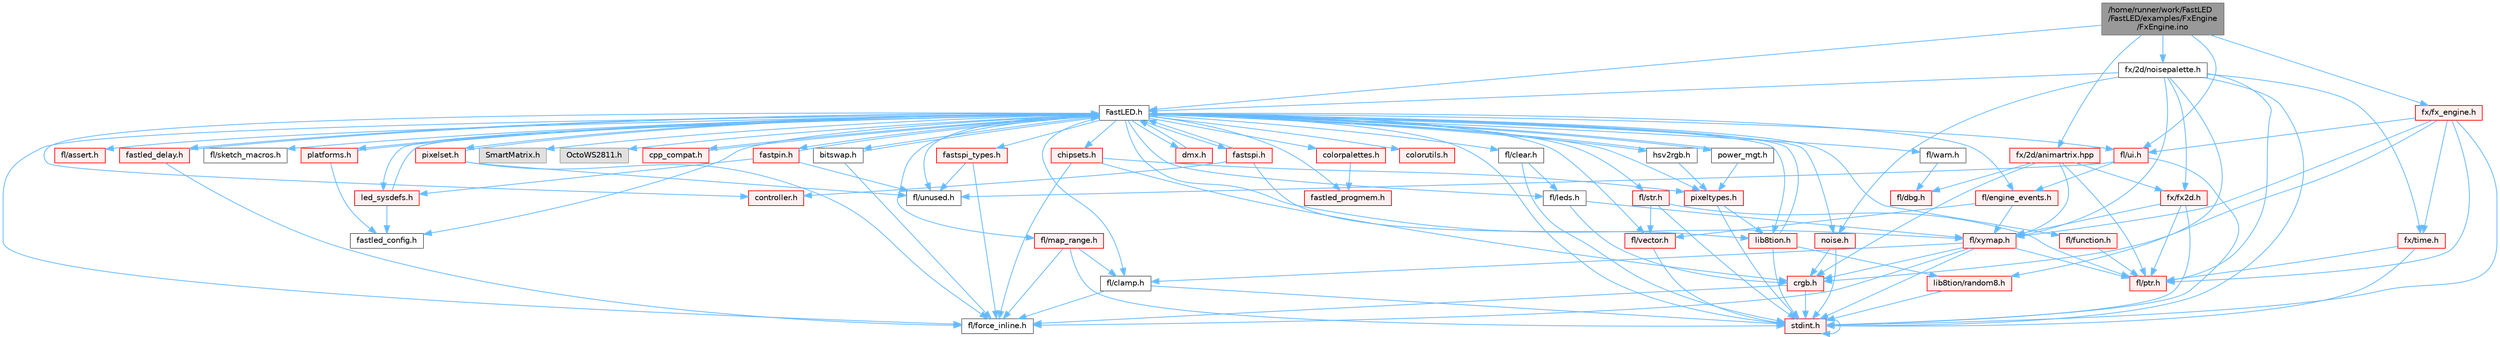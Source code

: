 digraph "/home/runner/work/FastLED/FastLED/examples/FxEngine/FxEngine.ino"
{
 // INTERACTIVE_SVG=YES
 // LATEX_PDF_SIZE
  bgcolor="transparent";
  edge [fontname=Helvetica,fontsize=10,labelfontname=Helvetica,labelfontsize=10];
  node [fontname=Helvetica,fontsize=10,shape=box,height=0.2,width=0.4];
  Node1 [id="Node000001",label="/home/runner/work/FastLED\l/FastLED/examples/FxEngine\l/FxEngine.ino",height=0.2,width=0.4,color="gray40", fillcolor="grey60", style="filled", fontcolor="black",tooltip="Demonstrates how to use the FxEngine to switch between different effects on a 2D LED matrix."];
  Node1 -> Node2 [id="edge1_Node000001_Node000002",color="steelblue1",style="solid",tooltip=" "];
  Node2 [id="Node000002",label="FastLED.h",height=0.2,width=0.4,color="grey40", fillcolor="white", style="filled",URL="$db/d97/_fast_l_e_d_8h.html",tooltip="central include file for FastLED, defines the CFastLED class/object"];
  Node2 -> Node3 [id="edge2_Node000002_Node000003",color="steelblue1",style="solid",tooltip=" "];
  Node3 [id="Node000003",label="stdint.h",height=0.2,width=0.4,color="red", fillcolor="#FFF0F0", style="filled",URL="$df/dd8/stdint_8h.html",tooltip=" "];
  Node3 -> Node3 [id="edge3_Node000003_Node000003",color="steelblue1",style="solid",tooltip=" "];
  Node2 -> Node5 [id="edge4_Node000002_Node000005",color="steelblue1",style="solid",tooltip=" "];
  Node5 [id="Node000005",label="SmartMatrix.h",height=0.2,width=0.4,color="grey60", fillcolor="#E0E0E0", style="filled",tooltip=" "];
  Node2 -> Node6 [id="edge5_Node000002_Node000006",color="steelblue1",style="solid",tooltip=" "];
  Node6 [id="Node000006",label="OctoWS2811.h",height=0.2,width=0.4,color="grey60", fillcolor="#E0E0E0", style="filled",tooltip=" "];
  Node2 -> Node7 [id="edge6_Node000002_Node000007",color="steelblue1",style="solid",tooltip=" "];
  Node7 [id="Node000007",label="fl/force_inline.h",height=0.2,width=0.4,color="grey40", fillcolor="white", style="filled",URL="$d4/d64/force__inline_8h.html",tooltip=" "];
  Node2 -> Node8 [id="edge7_Node000002_Node000008",color="steelblue1",style="solid",tooltip=" "];
  Node8 [id="Node000008",label="cpp_compat.h",height=0.2,width=0.4,color="red", fillcolor="#FFF0F0", style="filled",URL="$d9/d13/cpp__compat_8h.html",tooltip="Compatibility functions based on C++ version."];
  Node8 -> Node2 [id="edge8_Node000008_Node000002",color="steelblue1",style="solid",tooltip=" "];
  Node2 -> Node10 [id="edge9_Node000002_Node000010",color="steelblue1",style="solid",tooltip=" "];
  Node10 [id="Node000010",label="fastled_config.h",height=0.2,width=0.4,color="grey40", fillcolor="white", style="filled",URL="$d5/d11/fastled__config_8h.html",tooltip="Contains definitions that can be used to configure FastLED at compile time."];
  Node2 -> Node11 [id="edge10_Node000002_Node000011",color="steelblue1",style="solid",tooltip=" "];
  Node11 [id="Node000011",label="led_sysdefs.h",height=0.2,width=0.4,color="red", fillcolor="#FFF0F0", style="filled",URL="$d9/d3e/led__sysdefs_8h.html",tooltip="Determines which platform system definitions to include."];
  Node11 -> Node2 [id="edge11_Node000011_Node000002",color="steelblue1",style="solid",tooltip=" "];
  Node11 -> Node10 [id="edge12_Node000011_Node000010",color="steelblue1",style="solid",tooltip=" "];
  Node2 -> Node13 [id="edge13_Node000002_Node000013",color="steelblue1",style="solid",tooltip=" "];
  Node13 [id="Node000013",label="fastled_delay.h",height=0.2,width=0.4,color="red", fillcolor="#FFF0F0", style="filled",URL="$d0/da8/fastled__delay_8h.html",tooltip="Utility functions and classes for managing delay cycles."];
  Node13 -> Node2 [id="edge14_Node000013_Node000002",color="steelblue1",style="solid",tooltip=" "];
  Node13 -> Node7 [id="edge15_Node000013_Node000007",color="steelblue1",style="solid",tooltip=" "];
  Node2 -> Node15 [id="edge16_Node000002_Node000015",color="steelblue1",style="solid",tooltip=" "];
  Node15 [id="Node000015",label="bitswap.h",height=0.2,width=0.4,color="grey40", fillcolor="white", style="filled",URL="$de/ded/bitswap_8h.html",tooltip="Functions for doing a rotation of bits/bytes used by parallel output."];
  Node15 -> Node2 [id="edge17_Node000015_Node000002",color="steelblue1",style="solid",tooltip=" "];
  Node15 -> Node7 [id="edge18_Node000015_Node000007",color="steelblue1",style="solid",tooltip=" "];
  Node2 -> Node16 [id="edge19_Node000002_Node000016",color="steelblue1",style="solid",tooltip=" "];
  Node16 [id="Node000016",label="controller.h",height=0.2,width=0.4,color="red", fillcolor="#FFF0F0", style="filled",URL="$d2/dd9/controller_8h.html",tooltip="deprecated: base definitions used by led controllers for writing out led data"];
  Node2 -> Node70 [id="edge20_Node000002_Node000070",color="steelblue1",style="solid",tooltip=" "];
  Node70 [id="Node000070",label="fastpin.h",height=0.2,width=0.4,color="red", fillcolor="#FFF0F0", style="filled",URL="$db/d65/fastpin_8h.html",tooltip="Class base definitions for defining fast pin access."];
  Node70 -> Node2 [id="edge21_Node000070_Node000002",color="steelblue1",style="solid",tooltip=" "];
  Node70 -> Node11 [id="edge22_Node000070_Node000011",color="steelblue1",style="solid",tooltip=" "];
  Node70 -> Node37 [id="edge23_Node000070_Node000037",color="steelblue1",style="solid",tooltip=" "];
  Node37 [id="Node000037",label="fl/unused.h",height=0.2,width=0.4,color="grey40", fillcolor="white", style="filled",URL="$d8/d4b/unused_8h.html",tooltip=" "];
  Node2 -> Node71 [id="edge24_Node000002_Node000071",color="steelblue1",style="solid",tooltip=" "];
  Node71 [id="Node000071",label="fastspi_types.h",height=0.2,width=0.4,color="red", fillcolor="#FFF0F0", style="filled",URL="$d2/ddb/fastspi__types_8h.html",tooltip="Data types and constants used by SPI interfaces."];
  Node71 -> Node7 [id="edge25_Node000071_Node000007",color="steelblue1",style="solid",tooltip=" "];
  Node71 -> Node37 [id="edge26_Node000071_Node000037",color="steelblue1",style="solid",tooltip=" "];
  Node2 -> Node72 [id="edge27_Node000002_Node000072",color="steelblue1",style="solid",tooltip=" "];
  Node72 [id="Node000072",label="dmx.h",height=0.2,width=0.4,color="red", fillcolor="#FFF0F0", style="filled",URL="$d3/de1/dmx_8h.html",tooltip="Defines the DMX512-based LED controllers."];
  Node72 -> Node2 [id="edge28_Node000072_Node000002",color="steelblue1",style="solid",tooltip=" "];
  Node2 -> Node75 [id="edge29_Node000002_Node000075",color="steelblue1",style="solid",tooltip=" "];
  Node75 [id="Node000075",label="platforms.h",height=0.2,width=0.4,color="red", fillcolor="#FFF0F0", style="filled",URL="$da/dc9/platforms_8h.html",tooltip="Determines which platforms headers to include."];
  Node75 -> Node2 [id="edge30_Node000075_Node000002",color="steelblue1",style="solid",tooltip=" "];
  Node75 -> Node10 [id="edge31_Node000075_Node000010",color="steelblue1",style="solid",tooltip=" "];
  Node2 -> Node77 [id="edge32_Node000002_Node000077",color="steelblue1",style="solid",tooltip=" "];
  Node77 [id="Node000077",label="fastled_progmem.h",height=0.2,width=0.4,color="red", fillcolor="#FFF0F0", style="filled",URL="$df/dab/fastled__progmem_8h.html",tooltip="Wrapper definitions to allow seamless use of PROGMEM in environments that have it."];
  Node2 -> Node19 [id="edge33_Node000002_Node000019",color="steelblue1",style="solid",tooltip=" "];
  Node19 [id="Node000019",label="lib8tion.h",height=0.2,width=0.4,color="red", fillcolor="#FFF0F0", style="filled",URL="$df/da5/lib8tion_8h.html",tooltip="Fast, efficient 8-bit math functions specifically designed for high-performance LED programming."];
  Node19 -> Node2 [id="edge34_Node000019_Node000002",color="steelblue1",style="solid",tooltip=" "];
  Node19 -> Node3 [id="edge35_Node000019_Node000003",color="steelblue1",style="solid",tooltip=" "];
  Node19 -> Node49 [id="edge36_Node000019_Node000049",color="steelblue1",style="solid",tooltip=" "];
  Node49 [id="Node000049",label="lib8tion/random8.h",height=0.2,width=0.4,color="red", fillcolor="#FFF0F0", style="filled",URL="$d9/dfa/random8_8h.html",tooltip="Fast, efficient random number generators specifically designed for high-performance LED programming."];
  Node49 -> Node3 [id="edge37_Node000049_Node000003",color="steelblue1",style="solid",tooltip=" "];
  Node2 -> Node18 [id="edge38_Node000002_Node000018",color="steelblue1",style="solid",tooltip=" "];
  Node18 [id="Node000018",label="pixeltypes.h",height=0.2,width=0.4,color="red", fillcolor="#FFF0F0", style="filled",URL="$d2/dba/pixeltypes_8h.html",tooltip="Includes defintions for RGB and HSV pixels."];
  Node18 -> Node3 [id="edge39_Node000018_Node000003",color="steelblue1",style="solid",tooltip=" "];
  Node18 -> Node19 [id="edge40_Node000018_Node000019",color="steelblue1",style="solid",tooltip=" "];
  Node2 -> Node78 [id="edge41_Node000002_Node000078",color="steelblue1",style="solid",tooltip=" "];
  Node78 [id="Node000078",label="hsv2rgb.h",height=0.2,width=0.4,color="grey40", fillcolor="white", style="filled",URL="$de/d9a/hsv2rgb_8h.html",tooltip="Functions to convert from the HSV colorspace to the RGB colorspace."];
  Node78 -> Node2 [id="edge42_Node000078_Node000002",color="steelblue1",style="solid",tooltip=" "];
  Node78 -> Node18 [id="edge43_Node000078_Node000018",color="steelblue1",style="solid",tooltip=" "];
  Node2 -> Node79 [id="edge44_Node000002_Node000079",color="steelblue1",style="solid",tooltip=" "];
  Node79 [id="Node000079",label="colorutils.h",height=0.2,width=0.4,color="red", fillcolor="#FFF0F0", style="filled",URL="$d1/dfb/colorutils_8h.html",tooltip=" "];
  Node2 -> Node84 [id="edge45_Node000002_Node000084",color="steelblue1",style="solid",tooltip=" "];
  Node84 [id="Node000084",label="pixelset.h",height=0.2,width=0.4,color="red", fillcolor="#FFF0F0", style="filled",URL="$d4/d46/pixelset_8h.html",tooltip="Declares classes for managing logical groups of LEDs."];
  Node84 -> Node7 [id="edge46_Node000084_Node000007",color="steelblue1",style="solid",tooltip=" "];
  Node84 -> Node37 [id="edge47_Node000084_Node000037",color="steelblue1",style="solid",tooltip=" "];
  Node84 -> Node2 [id="edge48_Node000084_Node000002",color="steelblue1",style="solid",tooltip=" "];
  Node2 -> Node85 [id="edge49_Node000002_Node000085",color="steelblue1",style="solid",tooltip=" "];
  Node85 [id="Node000085",label="colorpalettes.h",height=0.2,width=0.4,color="red", fillcolor="#FFF0F0", style="filled",URL="$dc/dcc/colorpalettes_8h.html",tooltip="Declarations for the predefined color palettes supplied by FastLED."];
  Node85 -> Node77 [id="edge50_Node000085_Node000077",color="steelblue1",style="solid",tooltip=" "];
  Node2 -> Node86 [id="edge51_Node000002_Node000086",color="steelblue1",style="solid",tooltip=" "];
  Node86 [id="Node000086",label="noise.h",height=0.2,width=0.4,color="red", fillcolor="#FFF0F0", style="filled",URL="$d1/d31/noise_8h.html",tooltip="Functions to generate and fill arrays with noise."];
  Node86 -> Node3 [id="edge52_Node000086_Node000003",color="steelblue1",style="solid",tooltip=" "];
  Node86 -> Node45 [id="edge53_Node000086_Node000045",color="steelblue1",style="solid",tooltip=" "];
  Node45 [id="Node000045",label="crgb.h",height=0.2,width=0.4,color="red", fillcolor="#FFF0F0", style="filled",URL="$db/dd1/crgb_8h.html",tooltip="Defines the red, green, and blue (RGB) pixel struct."];
  Node45 -> Node3 [id="edge54_Node000045_Node000003",color="steelblue1",style="solid",tooltip=" "];
  Node45 -> Node7 [id="edge55_Node000045_Node000007",color="steelblue1",style="solid",tooltip=" "];
  Node2 -> Node87 [id="edge56_Node000002_Node000087",color="steelblue1",style="solid",tooltip=" "];
  Node87 [id="Node000087",label="power_mgt.h",height=0.2,width=0.4,color="grey40", fillcolor="white", style="filled",URL="$dc/d5b/power__mgt_8h.html",tooltip="Functions to limit the power used by FastLED."];
  Node87 -> Node2 [id="edge57_Node000087_Node000002",color="steelblue1",style="solid",tooltip=" "];
  Node87 -> Node18 [id="edge58_Node000087_Node000018",color="steelblue1",style="solid",tooltip=" "];
  Node2 -> Node88 [id="edge59_Node000002_Node000088",color="steelblue1",style="solid",tooltip=" "];
  Node88 [id="Node000088",label="fastspi.h",height=0.2,width=0.4,color="red", fillcolor="#FFF0F0", style="filled",URL="$d6/ddc/fastspi_8h.html",tooltip="Serial peripheral interface (SPI) definitions per platform."];
  Node88 -> Node2 [id="edge60_Node000088_Node000002",color="steelblue1",style="solid",tooltip=" "];
  Node88 -> Node16 [id="edge61_Node000088_Node000016",color="steelblue1",style="solid",tooltip=" "];
  Node88 -> Node19 [id="edge62_Node000088_Node000019",color="steelblue1",style="solid",tooltip=" "];
  Node2 -> Node90 [id="edge63_Node000002_Node000090",color="steelblue1",style="solid",tooltip=" "];
  Node90 [id="Node000090",label="chipsets.h",height=0.2,width=0.4,color="red", fillcolor="#FFF0F0", style="filled",URL="$db/d66/chipsets_8h.html",tooltip="Contains the bulk of the definitions for the various LED chipsets supported."];
  Node90 -> Node18 [id="edge64_Node000090_Node000018",color="steelblue1",style="solid",tooltip=" "];
  Node90 -> Node7 [id="edge65_Node000090_Node000007",color="steelblue1",style="solid",tooltip=" "];
  Node90 -> Node45 [id="edge66_Node000090_Node000045",color="steelblue1",style="solid",tooltip=" "];
  Node2 -> Node59 [id="edge67_Node000002_Node000059",color="steelblue1",style="solid",tooltip=" "];
  Node59 [id="Node000059",label="fl/engine_events.h",height=0.2,width=0.4,color="red", fillcolor="#FFF0F0", style="filled",URL="$db/dc0/engine__events_8h.html",tooltip=" "];
  Node59 -> Node40 [id="edge68_Node000059_Node000040",color="steelblue1",style="solid",tooltip=" "];
  Node40 [id="Node000040",label="fl/vector.h",height=0.2,width=0.4,color="red", fillcolor="#FFF0F0", style="filled",URL="$d6/d68/vector_8h.html",tooltip=" "];
  Node40 -> Node3 [id="edge69_Node000040_Node000003",color="steelblue1",style="solid",tooltip=" "];
  Node59 -> Node67 [id="edge70_Node000059_Node000067",color="steelblue1",style="solid",tooltip=" "];
  Node67 [id="Node000067",label="fl/xymap.h",height=0.2,width=0.4,color="red", fillcolor="#FFF0F0", style="filled",URL="$da/d61/xymap_8h.html",tooltip=" "];
  Node67 -> Node3 [id="edge71_Node000067_Node000003",color="steelblue1",style="solid",tooltip=" "];
  Node67 -> Node45 [id="edge72_Node000067_Node000045",color="steelblue1",style="solid",tooltip=" "];
  Node67 -> Node28 [id="edge73_Node000067_Node000028",color="steelblue1",style="solid",tooltip=" "];
  Node28 [id="Node000028",label="fl/clamp.h",height=0.2,width=0.4,color="grey40", fillcolor="white", style="filled",URL="$d6/dd3/clamp_8h.html",tooltip=" "];
  Node28 -> Node3 [id="edge74_Node000028_Node000003",color="steelblue1",style="solid",tooltip=" "];
  Node28 -> Node7 [id="edge75_Node000028_Node000007",color="steelblue1",style="solid",tooltip=" "];
  Node67 -> Node7 [id="edge76_Node000067_Node000007",color="steelblue1",style="solid",tooltip=" "];
  Node67 -> Node31 [id="edge77_Node000067_Node000031",color="steelblue1",style="solid",tooltip=" "];
  Node31 [id="Node000031",label="fl/ptr.h",height=0.2,width=0.4,color="red", fillcolor="#FFF0F0", style="filled",URL="$dd/d98/ptr_8h.html",tooltip=" "];
  Node2 -> Node91 [id="edge78_Node000002_Node000091",color="steelblue1",style="solid",tooltip=" "];
  Node91 [id="Node000091",label="fl/leds.h",height=0.2,width=0.4,color="grey40", fillcolor="white", style="filled",URL="$da/d78/leds_8h.html",tooltip=" "];
  Node91 -> Node45 [id="edge79_Node000091_Node000045",color="steelblue1",style="solid",tooltip=" "];
  Node91 -> Node67 [id="edge80_Node000091_Node000067",color="steelblue1",style="solid",tooltip=" "];
  Node2 -> Node25 [id="edge81_Node000002_Node000025",color="steelblue1",style="solid",tooltip=" "];
  Node25 [id="Node000025",label="fl/str.h",height=0.2,width=0.4,color="red", fillcolor="#FFF0F0", style="filled",URL="$d1/d93/str_8h.html",tooltip=" "];
  Node25 -> Node3 [id="edge82_Node000025_Node000003",color="steelblue1",style="solid",tooltip=" "];
  Node25 -> Node31 [id="edge83_Node000025_Node000031",color="steelblue1",style="solid",tooltip=" "];
  Node25 -> Node40 [id="edge84_Node000025_Node000040",color="steelblue1",style="solid",tooltip=" "];
  Node2 -> Node67 [id="edge85_Node000002_Node000067",color="steelblue1",style="solid",tooltip=" "];
  Node2 -> Node28 [id="edge86_Node000002_Node000028",color="steelblue1",style="solid",tooltip=" "];
  Node2 -> Node29 [id="edge87_Node000002_Node000029",color="steelblue1",style="solid",tooltip=" "];
  Node29 [id="Node000029",label="fl/map_range.h",height=0.2,width=0.4,color="red", fillcolor="#FFF0F0", style="filled",URL="$d1/d47/map__range_8h.html",tooltip=" "];
  Node29 -> Node3 [id="edge88_Node000029_Node000003",color="steelblue1",style="solid",tooltip=" "];
  Node29 -> Node28 [id="edge89_Node000029_Node000028",color="steelblue1",style="solid",tooltip=" "];
  Node29 -> Node7 [id="edge90_Node000029_Node000007",color="steelblue1",style="solid",tooltip=" "];
  Node2 -> Node92 [id="edge91_Node000002_Node000092",color="steelblue1",style="solid",tooltip=" "];
  Node92 [id="Node000092",label="fl/warn.h",height=0.2,width=0.4,color="grey40", fillcolor="white", style="filled",URL="$de/d77/warn_8h.html",tooltip=" "];
  Node92 -> Node93 [id="edge92_Node000092_Node000093",color="steelblue1",style="solid",tooltip=" "];
  Node93 [id="Node000093",label="fl/dbg.h",height=0.2,width=0.4,color="red", fillcolor="#FFF0F0", style="filled",URL="$d6/d01/dbg_8h.html",tooltip=" "];
  Node2 -> Node63 [id="edge93_Node000002_Node000063",color="steelblue1",style="solid",tooltip=" "];
  Node63 [id="Node000063",label="fl/assert.h",height=0.2,width=0.4,color="red", fillcolor="#FFF0F0", style="filled",URL="$dc/da7/assert_8h.html",tooltip=" "];
  Node2 -> Node37 [id="edge94_Node000002_Node000037",color="steelblue1",style="solid",tooltip=" "];
  Node2 -> Node40 [id="edge95_Node000002_Node000040",color="steelblue1",style="solid",tooltip=" "];
  Node2 -> Node95 [id="edge96_Node000002_Node000095",color="steelblue1",style="solid",tooltip=" "];
  Node95 [id="Node000095",label="fl/function.h",height=0.2,width=0.4,color="red", fillcolor="#FFF0F0", style="filled",URL="$dd/d67/function_8h.html",tooltip=" "];
  Node95 -> Node31 [id="edge97_Node000095_Node000031",color="steelblue1",style="solid",tooltip=" "];
  Node2 -> Node96 [id="edge98_Node000002_Node000096",color="steelblue1",style="solid",tooltip=" "];
  Node96 [id="Node000096",label="fl/clear.h",height=0.2,width=0.4,color="grey40", fillcolor="white", style="filled",URL="$df/db0/clear_8h.html",tooltip=" "];
  Node96 -> Node91 [id="edge99_Node000096_Node000091",color="steelblue1",style="solid",tooltip=" "];
  Node96 -> Node3 [id="edge100_Node000096_Node000003",color="steelblue1",style="solid",tooltip=" "];
  Node2 -> Node97 [id="edge101_Node000002_Node000097",color="steelblue1",style="solid",tooltip=" "];
  Node97 [id="Node000097",label="fl/ui.h",height=0.2,width=0.4,color="red", fillcolor="#FFF0F0", style="filled",URL="$d9/d3b/ui_8h.html",tooltip=" "];
  Node97 -> Node3 [id="edge102_Node000097_Node000003",color="steelblue1",style="solid",tooltip=" "];
  Node97 -> Node59 [id="edge103_Node000097_Node000059",color="steelblue1",style="solid",tooltip=" "];
  Node97 -> Node37 [id="edge104_Node000097_Node000037",color="steelblue1",style="solid",tooltip=" "];
  Node2 -> Node106 [id="edge105_Node000002_Node000106",color="steelblue1",style="solid",tooltip=" "];
  Node106 [id="Node000106",label="fl/sketch_macros.h",height=0.2,width=0.4,color="grey40", fillcolor="white", style="filled",URL="$d1/dbc/sketch__macros_8h.html",tooltip=" "];
  Node1 -> Node107 [id="edge106_Node000001_Node000107",color="steelblue1",style="solid",tooltip=" "];
  Node107 [id="Node000107",label="fx/2d/noisepalette.h",height=0.2,width=0.4,color="grey40", fillcolor="white", style="filled",URL="$d6/dc7/noisepalette_8h.html",tooltip="Demonstrates how to mix noise generation with color palettes on a 2D LED matrix."];
  Node107 -> Node3 [id="edge107_Node000107_Node000003",color="steelblue1",style="solid",tooltip=" "];
  Node107 -> Node2 [id="edge108_Node000107_Node000002",color="steelblue1",style="solid",tooltip=" "];
  Node107 -> Node31 [id="edge109_Node000107_Node000031",color="steelblue1",style="solid",tooltip=" "];
  Node107 -> Node67 [id="edge110_Node000107_Node000067",color="steelblue1",style="solid",tooltip=" "];
  Node107 -> Node108 [id="edge111_Node000107_Node000108",color="steelblue1",style="solid",tooltip=" "];
  Node108 [id="Node000108",label="fx/fx2d.h",height=0.2,width=0.4,color="red", fillcolor="#FFF0F0", style="filled",URL="$d9/d43/fx2d_8h.html",tooltip=" "];
  Node108 -> Node3 [id="edge112_Node000108_Node000003",color="steelblue1",style="solid",tooltip=" "];
  Node108 -> Node31 [id="edge113_Node000108_Node000031",color="steelblue1",style="solid",tooltip=" "];
  Node108 -> Node67 [id="edge114_Node000108_Node000067",color="steelblue1",style="solid",tooltip=" "];
  Node107 -> Node112 [id="edge115_Node000107_Node000112",color="steelblue1",style="solid",tooltip=" "];
  Node112 [id="Node000112",label="fx/time.h",height=0.2,width=0.4,color="red", fillcolor="#FFF0F0", style="filled",URL="$de/df7/time_8h.html",tooltip=" "];
  Node112 -> Node3 [id="edge116_Node000112_Node000003",color="steelblue1",style="solid",tooltip=" "];
  Node112 -> Node31 [id="edge117_Node000112_Node000031",color="steelblue1",style="solid",tooltip=" "];
  Node107 -> Node49 [id="edge118_Node000107_Node000049",color="steelblue1",style="solid",tooltip=" "];
  Node107 -> Node86 [id="edge119_Node000107_Node000086",color="steelblue1",style="solid",tooltip=" "];
  Node1 -> Node113 [id="edge120_Node000001_Node000113",color="steelblue1",style="solid",tooltip=" "];
  Node113 [id="Node000113",label="fx/2d/animartrix.hpp",height=0.2,width=0.4,color="red", fillcolor="#FFF0F0", style="filled",URL="$d3/dc3/animartrix_8hpp.html",tooltip=" "];
  Node113 -> Node45 [id="edge121_Node000113_Node000045",color="steelblue1",style="solid",tooltip=" "];
  Node113 -> Node93 [id="edge122_Node000113_Node000093",color="steelblue1",style="solid",tooltip=" "];
  Node113 -> Node31 [id="edge123_Node000113_Node000031",color="steelblue1",style="solid",tooltip=" "];
  Node113 -> Node67 [id="edge124_Node000113_Node000067",color="steelblue1",style="solid",tooltip=" "];
  Node113 -> Node108 [id="edge125_Node000113_Node000108",color="steelblue1",style="solid",tooltip=" "];
  Node1 -> Node115 [id="edge126_Node000001_Node000115",color="steelblue1",style="solid",tooltip=" "];
  Node115 [id="Node000115",label="fx/fx_engine.h",height=0.2,width=0.4,color="red", fillcolor="#FFF0F0", style="filled",URL="$d9/d3c/fx__engine_8h.html",tooltip=" "];
  Node115 -> Node3 [id="edge127_Node000115_Node000003",color="steelblue1",style="solid",tooltip=" "];
  Node115 -> Node45 [id="edge128_Node000115_Node000045",color="steelblue1",style="solid",tooltip=" "];
  Node115 -> Node31 [id="edge129_Node000115_Node000031",color="steelblue1",style="solid",tooltip=" "];
  Node115 -> Node97 [id="edge130_Node000115_Node000097",color="steelblue1",style="solid",tooltip=" "];
  Node115 -> Node67 [id="edge131_Node000115_Node000067",color="steelblue1",style="solid",tooltip=" "];
  Node115 -> Node112 [id="edge132_Node000115_Node000112",color="steelblue1",style="solid",tooltip=" "];
  Node1 -> Node97 [id="edge133_Node000001_Node000097",color="steelblue1",style="solid",tooltip=" "];
}
